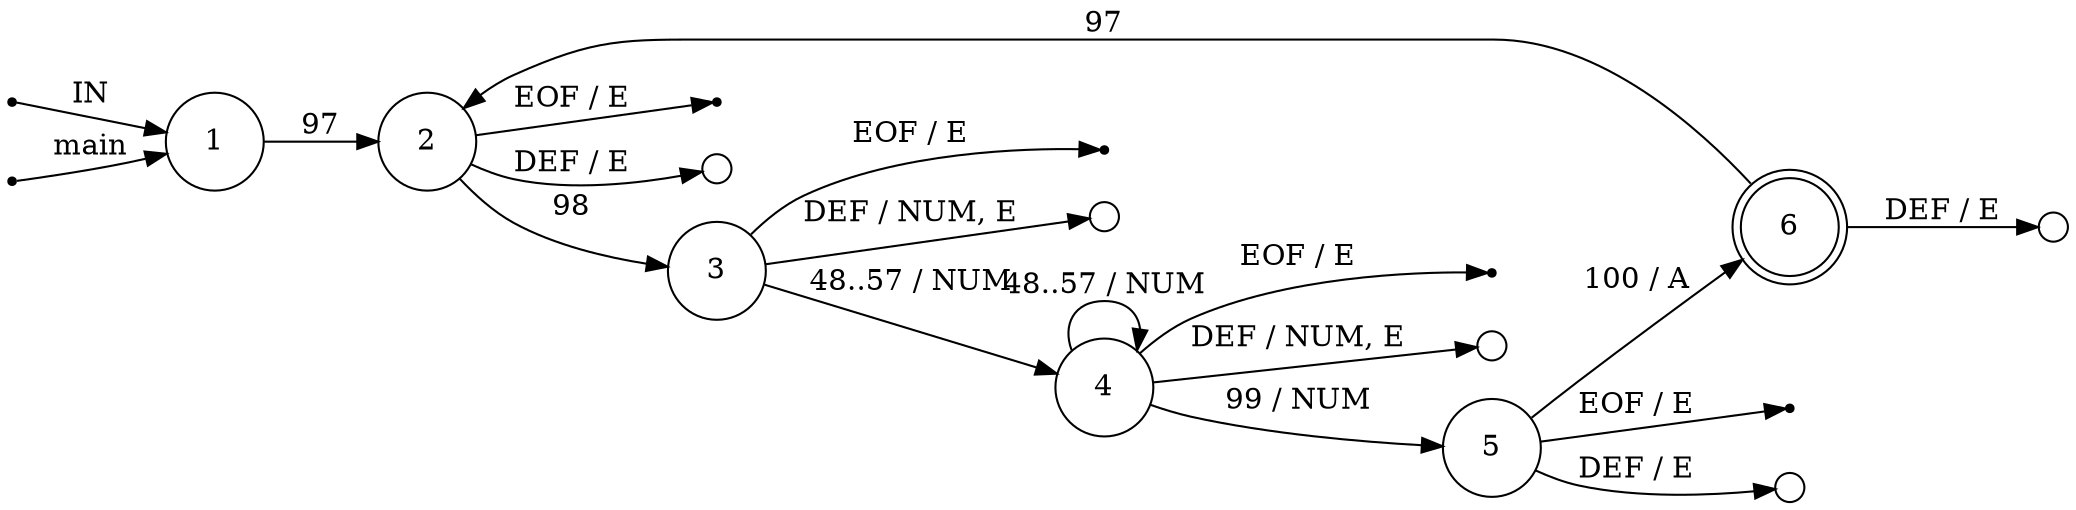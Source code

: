 digraph foo {
	rankdir=LR;
	node [ shape = point ];
	ENTRY;
	en_1;
	eof_2;
	eof_3;
	eof_4;
	eof_5;
	node [ shape = circle, height = 0.2 ];
	err_2 [ label=""];
	err_3 [ label=""];
	err_4 [ label=""];
	err_5 [ label=""];
	err_6 [ label=""];
	node [ fixedsize = true, height = 0.65, shape = doublecircle ];
	6;
	node [ shape = circle ];
	1 -> 2 [ label = "97" ];
	2 -> 3 [ label = "98" ];
	2 -> err_2 [ label = "DEF / E" ];
	3 -> 4 [ label = "48..57 / NUM" ];
	3 -> err_3 [ label = "DEF / NUM, E" ];
	4 -> 4 [ label = "48..57 / NUM" ];
	4 -> 5 [ label = "99 / NUM" ];
	4 -> err_4 [ label = "DEF / NUM, E" ];
	5 -> 6 [ label = "100 / A" ];
	5 -> err_5 [ label = "DEF / E" ];
	6 -> 2 [ label = "97" ];
	6 -> err_6 [ label = "DEF / E" ];
	ENTRY -> 1 [ label = "IN" ];
	en_1 -> 1 [ label = "main" ];
	2 -> eof_2 [ label = "EOF / E" ];
	3 -> eof_3 [ label = "EOF / E" ];
	4 -> eof_4 [ label = "EOF / E" ];
	5 -> eof_5 [ label = "EOF / E" ];
}
